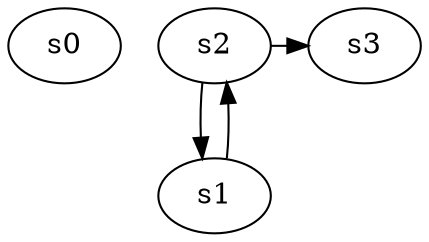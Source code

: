 digraph game_0624_complex_4 {
    s0 [name="s0", player=1, target=1];
    s1 [name="s1", player=1];
    s2 [name="s2", player=0, target=1];
    s3 [name="s3", player=0, target=1];

    s1 -> s2 [constraint="time % 8 == 2"];
    s2 -> s1;
    s2 -> s3 [constraint="time % 2 == 0 && time % 3 == 2"];
}
